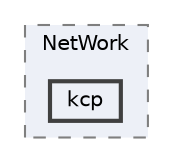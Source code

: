 digraph "kcp"
{
 // LATEX_PDF_SIZE
  bgcolor="transparent";
  edge [fontname=Helvetica,fontsize=10,labelfontname=Helvetica,labelfontsize=10];
  node [fontname=Helvetica,fontsize=10,shape=box,height=0.2,width=0.4];
  compound=true
  subgraph clusterdir_1f4d31eb974542b2ab12d0259d14eb74 {
    graph [ bgcolor="#edf0f7", pencolor="grey50", label="NetWork", fontname=Helvetica,fontsize=10 style="filled,dashed", URL="dir_1f4d31eb974542b2ab12d0259d14eb74.html",tooltip=""]
  dir_bd24ebb063cf6e142f139fb910e49670 [label="kcp", fillcolor="#edf0f7", color="grey25", style="filled,bold", URL="dir_bd24ebb063cf6e142f139fb910e49670.html",tooltip=""];
  }
}
